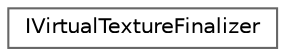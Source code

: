 digraph "Graphical Class Hierarchy"
{
 // INTERACTIVE_SVG=YES
 // LATEX_PDF_SIZE
  bgcolor="transparent";
  edge [fontname=Helvetica,fontsize=10,labelfontname=Helvetica,labelfontsize=10];
  node [fontname=Helvetica,fontsize=10,shape=box,height=0.2,width=0.4];
  rankdir="LR";
  Node0 [id="Node000000",label="IVirtualTextureFinalizer",height=0.2,width=0.4,color="grey40", fillcolor="white", style="filled",URL="$d5/db4/classIVirtualTextureFinalizer.html",tooltip="A Finalizer is an object that does the final work of filling the physical textures."];
}
